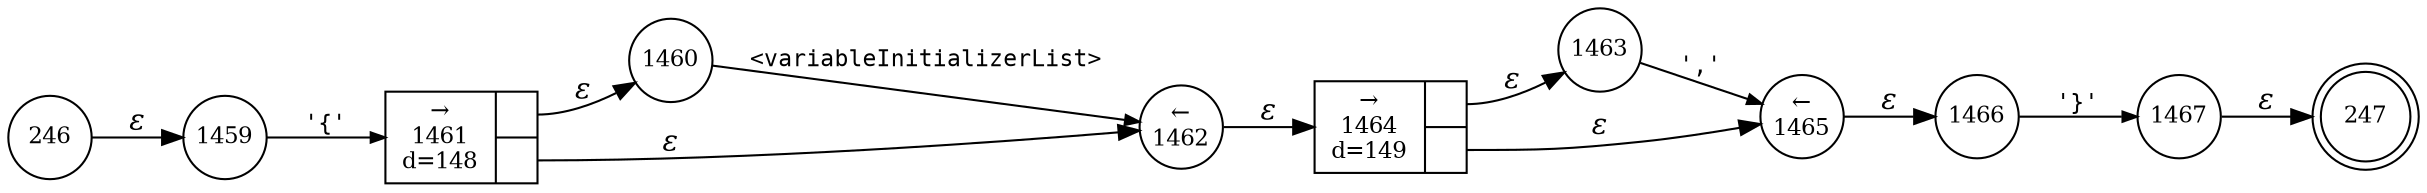 digraph ATN {
rankdir=LR;
s247[fontsize=11, label="247", shape=doublecircle, fixedsize=true, width=.6];
s1459[fontsize=11,label="1459", shape=circle, fixedsize=true, width=.55, peripheries=1];
s1460[fontsize=11,label="1460", shape=circle, fixedsize=true, width=.55, peripheries=1];
s1461[fontsize=11,label="{&rarr;\n1461\nd=148|{<p0>|<p1>}}", shape=record, fixedsize=false, peripheries=1];
s246[fontsize=11,label="246", shape=circle, fixedsize=true, width=.55, peripheries=1];
s1462[fontsize=11,label="&larr;\n1462", shape=circle, fixedsize=true, width=.55, peripheries=1];
s1463[fontsize=11,label="1463", shape=circle, fixedsize=true, width=.55, peripheries=1];
s1464[fontsize=11,label="{&rarr;\n1464\nd=149|{<p0>|<p1>}}", shape=record, fixedsize=false, peripheries=1];
s1465[fontsize=11,label="&larr;\n1465", shape=circle, fixedsize=true, width=.55, peripheries=1];
s1466[fontsize=11,label="1466", shape=circle, fixedsize=true, width=.55, peripheries=1];
s1467[fontsize=11,label="1467", shape=circle, fixedsize=true, width=.55, peripheries=1];
s246 -> s1459 [fontname="Times-Italic", label="&epsilon;"];
s1459 -> s1461 [fontsize=11, fontname="Courier", arrowsize=.7, label = "'{'", arrowhead = normal];
s1461:p0 -> s1460 [fontname="Times-Italic", label="&epsilon;"];
s1461:p1 -> s1462 [fontname="Times-Italic", label="&epsilon;"];
s1460 -> s1462 [fontsize=11, fontname="Courier", arrowsize=.7, label = "<variableInitializerList>", arrowhead = normal];
s1462 -> s1464 [fontname="Times-Italic", label="&epsilon;"];
s1464:p0 -> s1463 [fontname="Times-Italic", label="&epsilon;"];
s1464:p1 -> s1465 [fontname="Times-Italic", label="&epsilon;"];
s1463 -> s1465 [fontsize=11, fontname="Courier", arrowsize=.7, label = "','", arrowhead = normal];
s1465 -> s1466 [fontname="Times-Italic", label="&epsilon;"];
s1466 -> s1467 [fontsize=11, fontname="Courier", arrowsize=.7, label = "'}'", arrowhead = normal];
s1467 -> s247 [fontname="Times-Italic", label="&epsilon;"];
}